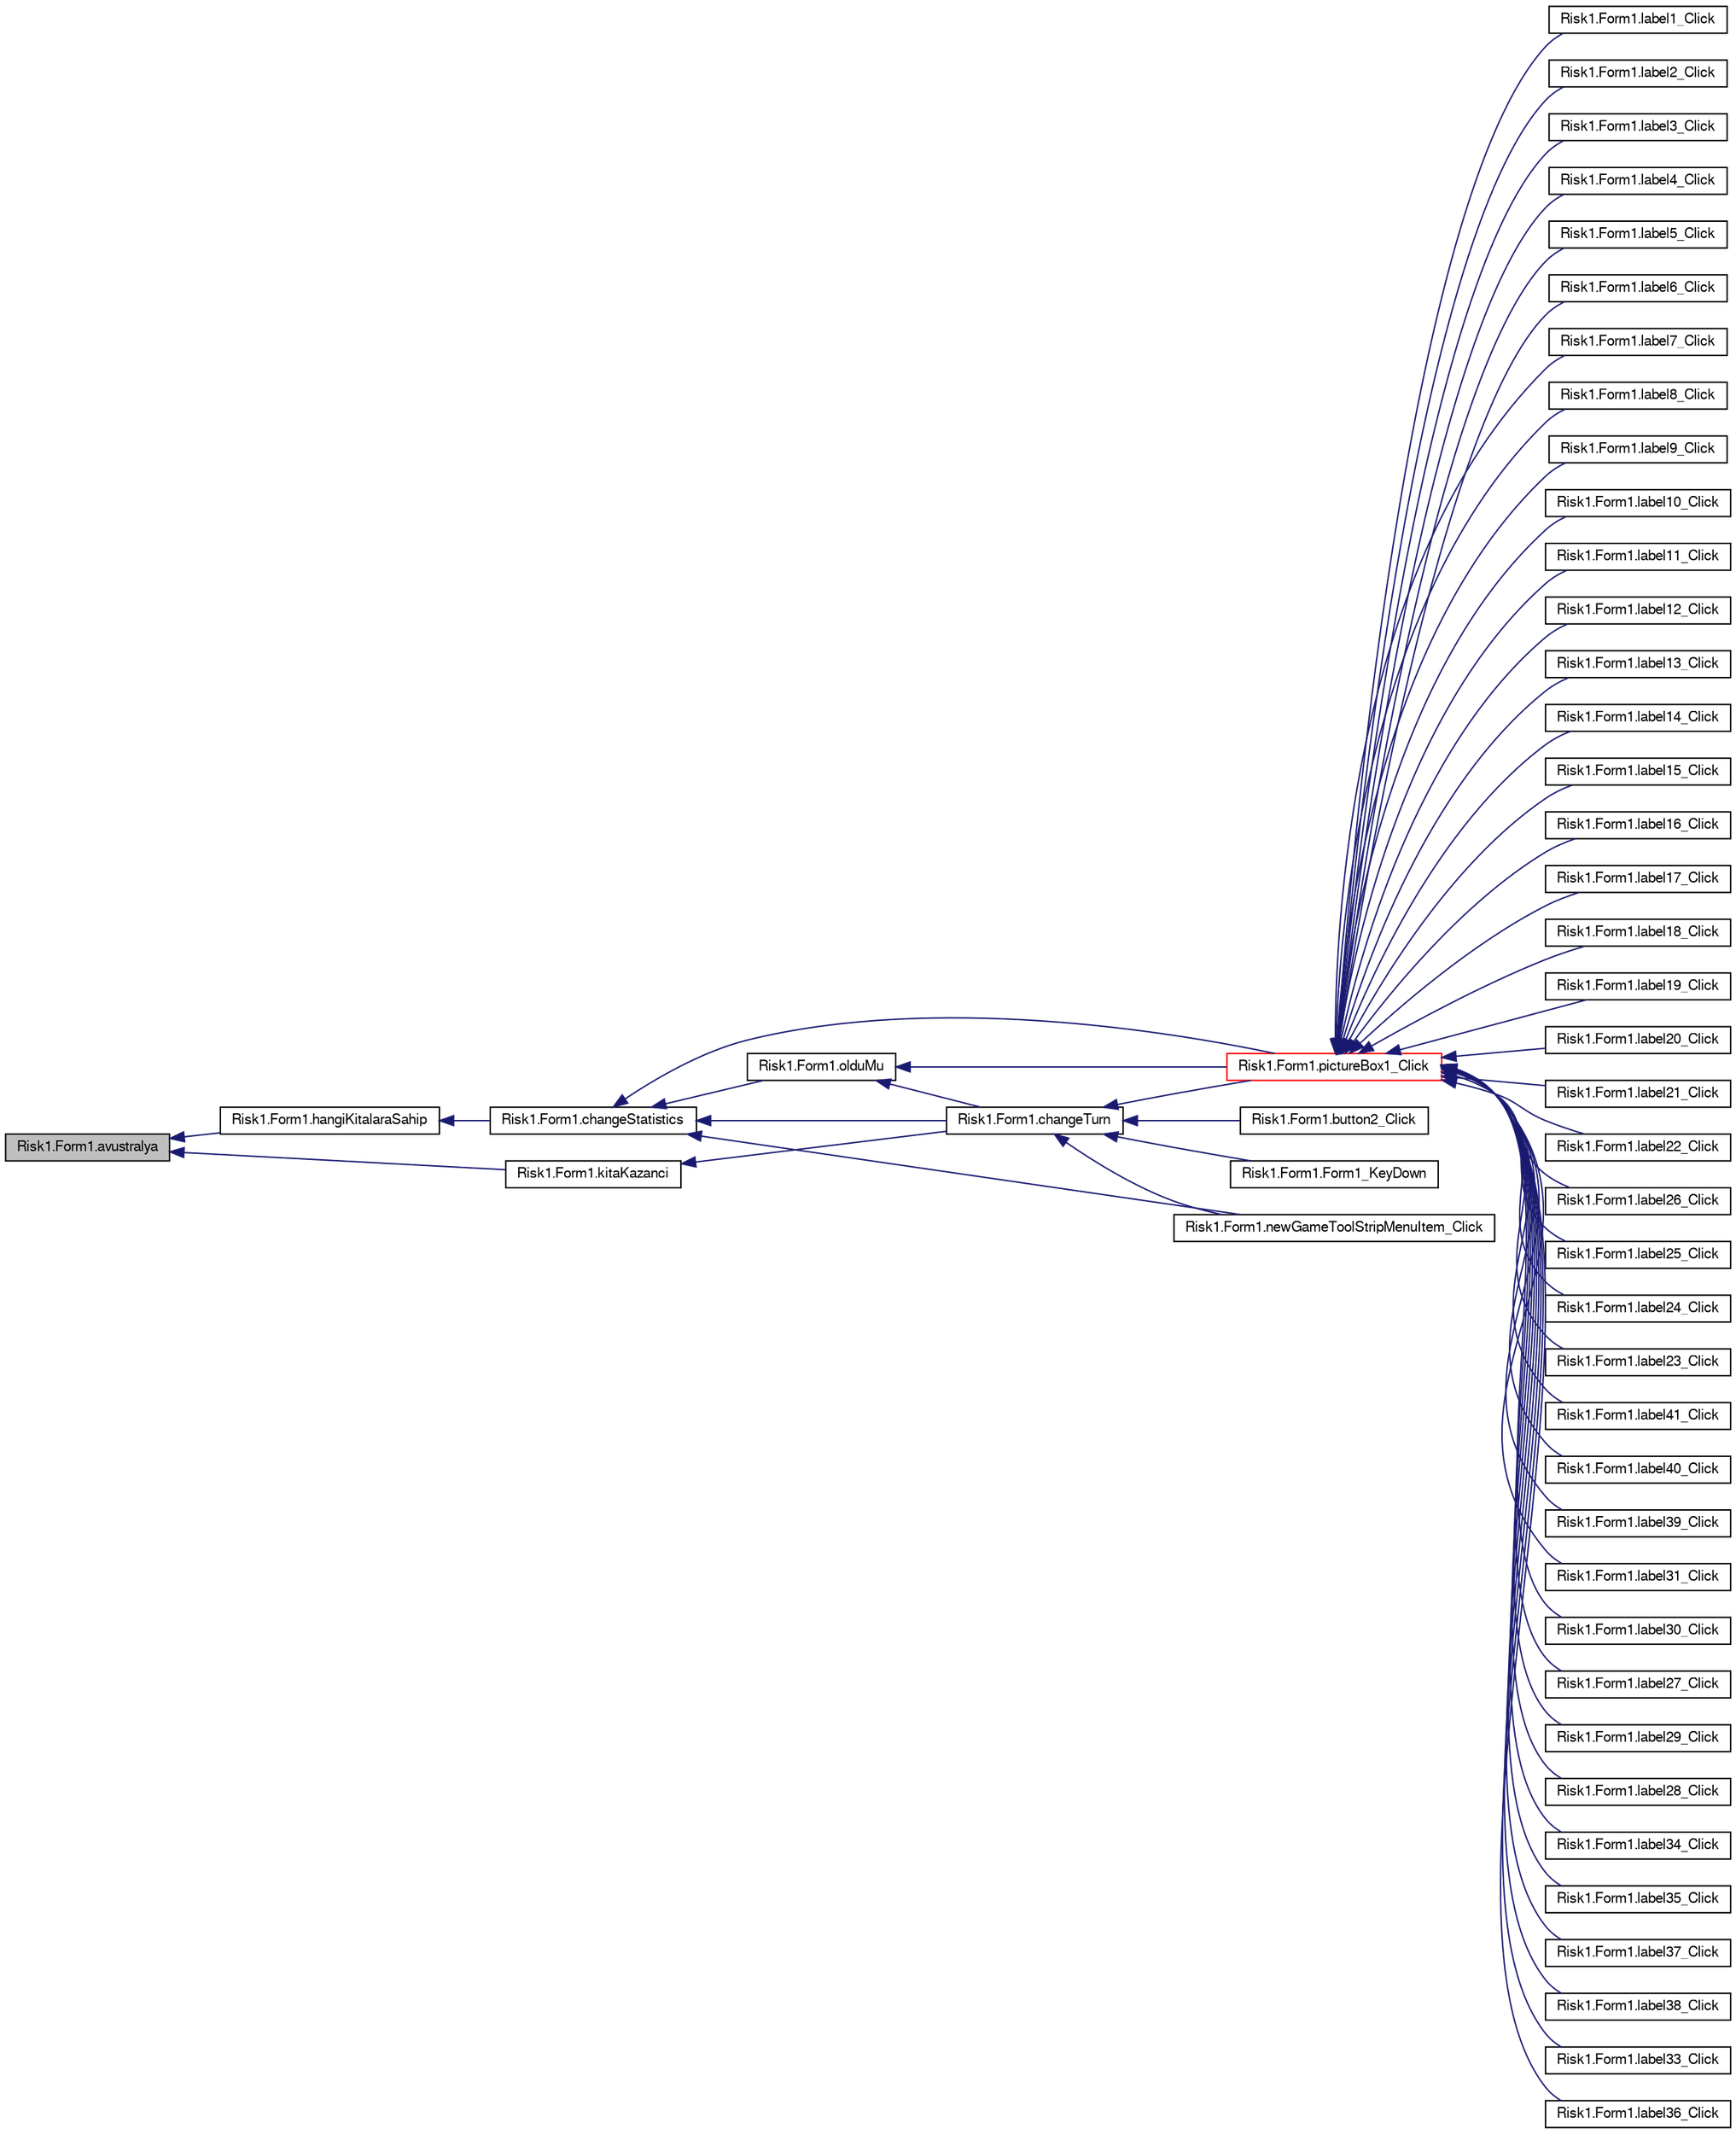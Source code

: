 digraph G
{
  bgcolor="transparent";
  edge [fontname="FreeSans",fontsize="10",labelfontname="FreeSans",labelfontsize="10"];
  node [fontname="FreeSans",fontsize="10",shape=record];
  rankdir="LR";
  Node1 [label="Risk1.Form1.avustralya",height=0.2,width=0.4,color="black", fillcolor="grey75", style="filled" fontcolor="black"];
  Node1 -> Node2 [dir="back",color="midnightblue",fontsize="10",style="solid",fontname="FreeSans"];
  Node2 [label="Risk1.Form1.hangiKitalaraSahip",height=0.2,width=0.4,color="black",URL="$classRisk1_1_1Form1.html#aad27c5edc2ea6a98809ac2ef30758d14"];
  Node2 -> Node3 [dir="back",color="midnightblue",fontsize="10",style="solid",fontname="FreeSans"];
  Node3 [label="Risk1.Form1.changeStatistics",height=0.2,width=0.4,color="black",URL="$classRisk1_1_1Form1.html#a231cf34d18e80a780b2b00f84f2f7da6"];
  Node3 -> Node4 [dir="back",color="midnightblue",fontsize="10",style="solid",fontname="FreeSans"];
  Node4 [label="Risk1.Form1.pictureBox1_Click",height=0.2,width=0.4,color="red",URL="$classRisk1_1_1Form1.html#aefee05c8e80333207f348827ebd415df"];
  Node4 -> Node5 [dir="back",color="midnightblue",fontsize="10",style="solid",fontname="FreeSans"];
  Node5 [label="Risk1.Form1.label1_Click",height=0.2,width=0.4,color="black",URL="$classRisk1_1_1Form1.html#ae73f7ccd82b88f7c3fdf50ddcf5688da"];
  Node4 -> Node6 [dir="back",color="midnightblue",fontsize="10",style="solid",fontname="FreeSans"];
  Node6 [label="Risk1.Form1.label2_Click",height=0.2,width=0.4,color="black",URL="$classRisk1_1_1Form1.html#ae82c1467328a1716c54815c1fb7d3939"];
  Node4 -> Node7 [dir="back",color="midnightblue",fontsize="10",style="solid",fontname="FreeSans"];
  Node7 [label="Risk1.Form1.label3_Click",height=0.2,width=0.4,color="black",URL="$classRisk1_1_1Form1.html#a20f3bcc7d2e272cf622df760ac2a9059"];
  Node4 -> Node8 [dir="back",color="midnightblue",fontsize="10",style="solid",fontname="FreeSans"];
  Node8 [label="Risk1.Form1.label4_Click",height=0.2,width=0.4,color="black",URL="$classRisk1_1_1Form1.html#ac3693dd82f27dce05709038c5339e78d"];
  Node4 -> Node9 [dir="back",color="midnightblue",fontsize="10",style="solid",fontname="FreeSans"];
  Node9 [label="Risk1.Form1.label5_Click",height=0.2,width=0.4,color="black",URL="$classRisk1_1_1Form1.html#a55b50088d0677c4b02fccc8e9d9b4bb0"];
  Node4 -> Node10 [dir="back",color="midnightblue",fontsize="10",style="solid",fontname="FreeSans"];
  Node10 [label="Risk1.Form1.label6_Click",height=0.2,width=0.4,color="black",URL="$classRisk1_1_1Form1.html#ad84a1a4be41f3a09c1028f0c8b20f9a5"];
  Node4 -> Node11 [dir="back",color="midnightblue",fontsize="10",style="solid",fontname="FreeSans"];
  Node11 [label="Risk1.Form1.label7_Click",height=0.2,width=0.4,color="black",URL="$classRisk1_1_1Form1.html#a49e079f4550e0c62b93c1165143dffe1"];
  Node4 -> Node12 [dir="back",color="midnightblue",fontsize="10",style="solid",fontname="FreeSans"];
  Node12 [label="Risk1.Form1.label8_Click",height=0.2,width=0.4,color="black",URL="$classRisk1_1_1Form1.html#a0807927097c01b8c41b3f3d10669a2cb"];
  Node4 -> Node13 [dir="back",color="midnightblue",fontsize="10",style="solid",fontname="FreeSans"];
  Node13 [label="Risk1.Form1.label9_Click",height=0.2,width=0.4,color="black",URL="$classRisk1_1_1Form1.html#aea07a9f4baca761d43c0d398cfdf40ba"];
  Node4 -> Node14 [dir="back",color="midnightblue",fontsize="10",style="solid",fontname="FreeSans"];
  Node14 [label="Risk1.Form1.label10_Click",height=0.2,width=0.4,color="black",URL="$classRisk1_1_1Form1.html#af62edd64b39c82d60e5e7934f509f4c0"];
  Node4 -> Node15 [dir="back",color="midnightblue",fontsize="10",style="solid",fontname="FreeSans"];
  Node15 [label="Risk1.Form1.label11_Click",height=0.2,width=0.4,color="black",URL="$classRisk1_1_1Form1.html#a3c51e0a20e26cb0118417934cfa56630"];
  Node4 -> Node16 [dir="back",color="midnightblue",fontsize="10",style="solid",fontname="FreeSans"];
  Node16 [label="Risk1.Form1.label12_Click",height=0.2,width=0.4,color="black",URL="$classRisk1_1_1Form1.html#ab8cdaa16812fb918505bbe2a02a652cd"];
  Node4 -> Node17 [dir="back",color="midnightblue",fontsize="10",style="solid",fontname="FreeSans"];
  Node17 [label="Risk1.Form1.label13_Click",height=0.2,width=0.4,color="black",URL="$classRisk1_1_1Form1.html#acad072588e96dcf515f80b5e9f774ac8"];
  Node4 -> Node18 [dir="back",color="midnightblue",fontsize="10",style="solid",fontname="FreeSans"];
  Node18 [label="Risk1.Form1.label14_Click",height=0.2,width=0.4,color="black",URL="$classRisk1_1_1Form1.html#a14fb1beb811e4742bba0678515f61654"];
  Node4 -> Node19 [dir="back",color="midnightblue",fontsize="10",style="solid",fontname="FreeSans"];
  Node19 [label="Risk1.Form1.label15_Click",height=0.2,width=0.4,color="black",URL="$classRisk1_1_1Form1.html#a8e59ec75e47220af2d4aeca5aa347b57"];
  Node4 -> Node20 [dir="back",color="midnightblue",fontsize="10",style="solid",fontname="FreeSans"];
  Node20 [label="Risk1.Form1.label16_Click",height=0.2,width=0.4,color="black",URL="$classRisk1_1_1Form1.html#a66ca6fc642eec49917dd1ab3672a3714"];
  Node4 -> Node21 [dir="back",color="midnightblue",fontsize="10",style="solid",fontname="FreeSans"];
  Node21 [label="Risk1.Form1.label17_Click",height=0.2,width=0.4,color="black",URL="$classRisk1_1_1Form1.html#a25429bb10992d4457d5f4ad2e60083d0"];
  Node4 -> Node22 [dir="back",color="midnightblue",fontsize="10",style="solid",fontname="FreeSans"];
  Node22 [label="Risk1.Form1.label18_Click",height=0.2,width=0.4,color="black",URL="$classRisk1_1_1Form1.html#a08b02c827fd1f992778ff1d11426d757"];
  Node4 -> Node23 [dir="back",color="midnightblue",fontsize="10",style="solid",fontname="FreeSans"];
  Node23 [label="Risk1.Form1.label19_Click",height=0.2,width=0.4,color="black",URL="$classRisk1_1_1Form1.html#a26f04a861dd60ef610793e25af49af53"];
  Node4 -> Node24 [dir="back",color="midnightblue",fontsize="10",style="solid",fontname="FreeSans"];
  Node24 [label="Risk1.Form1.label20_Click",height=0.2,width=0.4,color="black",URL="$classRisk1_1_1Form1.html#a22ace169bfaa5b48fe38c7fb757cecc3"];
  Node4 -> Node25 [dir="back",color="midnightblue",fontsize="10",style="solid",fontname="FreeSans"];
  Node25 [label="Risk1.Form1.label21_Click",height=0.2,width=0.4,color="black",URL="$classRisk1_1_1Form1.html#a945f0a2422b22f3f028a9d83d17223cb"];
  Node4 -> Node26 [dir="back",color="midnightblue",fontsize="10",style="solid",fontname="FreeSans"];
  Node26 [label="Risk1.Form1.label22_Click",height=0.2,width=0.4,color="black",URL="$classRisk1_1_1Form1.html#a587cdfc4bec32537f5e25525292a825c"];
  Node4 -> Node27 [dir="back",color="midnightblue",fontsize="10",style="solid",fontname="FreeSans"];
  Node27 [label="Risk1.Form1.label26_Click",height=0.2,width=0.4,color="black",URL="$classRisk1_1_1Form1.html#a0e6324cca432d223d7ee19779f7022a2"];
  Node4 -> Node28 [dir="back",color="midnightblue",fontsize="10",style="solid",fontname="FreeSans"];
  Node28 [label="Risk1.Form1.label25_Click",height=0.2,width=0.4,color="black",URL="$classRisk1_1_1Form1.html#a84032b1821f3bc6598dba28c4ddb6025"];
  Node4 -> Node29 [dir="back",color="midnightblue",fontsize="10",style="solid",fontname="FreeSans"];
  Node29 [label="Risk1.Form1.label24_Click",height=0.2,width=0.4,color="black",URL="$classRisk1_1_1Form1.html#a4ee7655dbf6f1799a827ef94188fe09a"];
  Node4 -> Node30 [dir="back",color="midnightblue",fontsize="10",style="solid",fontname="FreeSans"];
  Node30 [label="Risk1.Form1.label23_Click",height=0.2,width=0.4,color="black",URL="$classRisk1_1_1Form1.html#a9b8a896a37c4dfcb662ff5901256f0d8"];
  Node4 -> Node31 [dir="back",color="midnightblue",fontsize="10",style="solid",fontname="FreeSans"];
  Node31 [label="Risk1.Form1.label41_Click",height=0.2,width=0.4,color="black",URL="$classRisk1_1_1Form1.html#a8e7be8f7cb2235d501513fd1a7ad2fd9"];
  Node4 -> Node32 [dir="back",color="midnightblue",fontsize="10",style="solid",fontname="FreeSans"];
  Node32 [label="Risk1.Form1.label40_Click",height=0.2,width=0.4,color="black",URL="$classRisk1_1_1Form1.html#a7ca841db205af54914c9068d91df89a4"];
  Node4 -> Node33 [dir="back",color="midnightblue",fontsize="10",style="solid",fontname="FreeSans"];
  Node33 [label="Risk1.Form1.label39_Click",height=0.2,width=0.4,color="black",URL="$classRisk1_1_1Form1.html#ad1a3d1afca4a7dbb301c83400cb609ad"];
  Node4 -> Node34 [dir="back",color="midnightblue",fontsize="10",style="solid",fontname="FreeSans"];
  Node34 [label="Risk1.Form1.label31_Click",height=0.2,width=0.4,color="black",URL="$classRisk1_1_1Form1.html#a1b6d0068123a171108f437117a9462a1"];
  Node4 -> Node35 [dir="back",color="midnightblue",fontsize="10",style="solid",fontname="FreeSans"];
  Node35 [label="Risk1.Form1.label30_Click",height=0.2,width=0.4,color="black",URL="$classRisk1_1_1Form1.html#aef8c55820e59f8166c12cc4c3da764a4"];
  Node4 -> Node36 [dir="back",color="midnightblue",fontsize="10",style="solid",fontname="FreeSans"];
  Node36 [label="Risk1.Form1.label27_Click",height=0.2,width=0.4,color="black",URL="$classRisk1_1_1Form1.html#ae33a3f0f210a3f1a1ff2f7fd9489120f"];
  Node4 -> Node37 [dir="back",color="midnightblue",fontsize="10",style="solid",fontname="FreeSans"];
  Node37 [label="Risk1.Form1.label29_Click",height=0.2,width=0.4,color="black",URL="$classRisk1_1_1Form1.html#aab3814365d52f98f4c5d2450e8a27f46"];
  Node4 -> Node38 [dir="back",color="midnightblue",fontsize="10",style="solid",fontname="FreeSans"];
  Node38 [label="Risk1.Form1.label28_Click",height=0.2,width=0.4,color="black",URL="$classRisk1_1_1Form1.html#a2a31962ac6a4966466dc42c36d8430ec"];
  Node4 -> Node39 [dir="back",color="midnightblue",fontsize="10",style="solid",fontname="FreeSans"];
  Node39 [label="Risk1.Form1.label34_Click",height=0.2,width=0.4,color="black",URL="$classRisk1_1_1Form1.html#ac29b2651b3c8be1d0b995605734d968a"];
  Node4 -> Node40 [dir="back",color="midnightblue",fontsize="10",style="solid",fontname="FreeSans"];
  Node40 [label="Risk1.Form1.label35_Click",height=0.2,width=0.4,color="black",URL="$classRisk1_1_1Form1.html#a39871c9f66ad6148a154e2497413554a"];
  Node4 -> Node41 [dir="back",color="midnightblue",fontsize="10",style="solid",fontname="FreeSans"];
  Node41 [label="Risk1.Form1.label37_Click",height=0.2,width=0.4,color="black",URL="$classRisk1_1_1Form1.html#ae3ee521fae5841a59d4aaacabd9f3ad9"];
  Node4 -> Node42 [dir="back",color="midnightblue",fontsize="10",style="solid",fontname="FreeSans"];
  Node42 [label="Risk1.Form1.label38_Click",height=0.2,width=0.4,color="black",URL="$classRisk1_1_1Form1.html#a70f8dbfe95c84e01bf192768f3754db8"];
  Node4 -> Node43 [dir="back",color="midnightblue",fontsize="10",style="solid",fontname="FreeSans"];
  Node43 [label="Risk1.Form1.label33_Click",height=0.2,width=0.4,color="black",URL="$classRisk1_1_1Form1.html#a540eceb6c480fa23fc62be728beab581"];
  Node4 -> Node44 [dir="back",color="midnightblue",fontsize="10",style="solid",fontname="FreeSans"];
  Node44 [label="Risk1.Form1.label36_Click",height=0.2,width=0.4,color="black",URL="$classRisk1_1_1Form1.html#af32effd41501b70fe4706d8c6fd90499"];
  Node3 -> Node45 [dir="back",color="midnightblue",fontsize="10",style="solid",fontname="FreeSans"];
  Node45 [label="Risk1.Form1.changeTurn",height=0.2,width=0.4,color="black",URL="$classRisk1_1_1Form1.html#a018eea4103c89dab9ab61df7f8dd2e78"];
  Node45 -> Node4 [dir="back",color="midnightblue",fontsize="10",style="solid",fontname="FreeSans"];
  Node45 -> Node46 [dir="back",color="midnightblue",fontsize="10",style="solid",fontname="FreeSans"];
  Node46 [label="Risk1.Form1.button2_Click",height=0.2,width=0.4,color="black",URL="$classRisk1_1_1Form1.html#a8f60a4061bbe11ace5f91ddf817ae165"];
  Node45 -> Node47 [dir="back",color="midnightblue",fontsize="10",style="solid",fontname="FreeSans"];
  Node47 [label="Risk1.Form1.newGameToolStripMenuItem_Click",height=0.2,width=0.4,color="black",URL="$classRisk1_1_1Form1.html#a33b0a37450d54eaf9cffa464044b6898"];
  Node45 -> Node48 [dir="back",color="midnightblue",fontsize="10",style="solid",fontname="FreeSans"];
  Node48 [label="Risk1.Form1.Form1_KeyDown",height=0.2,width=0.4,color="black",URL="$classRisk1_1_1Form1.html#a0006073e9cd2c614444af8341e746251"];
  Node3 -> Node49 [dir="back",color="midnightblue",fontsize="10",style="solid",fontname="FreeSans"];
  Node49 [label="Risk1.Form1.olduMu",height=0.2,width=0.4,color="black",URL="$classRisk1_1_1Form1.html#a3ea2efd9ee250aab2d1efdc6368b32a7"];
  Node49 -> Node4 [dir="back",color="midnightblue",fontsize="10",style="solid",fontname="FreeSans"];
  Node49 -> Node45 [dir="back",color="midnightblue",fontsize="10",style="solid",fontname="FreeSans"];
  Node3 -> Node47 [dir="back",color="midnightblue",fontsize="10",style="solid",fontname="FreeSans"];
  Node1 -> Node50 [dir="back",color="midnightblue",fontsize="10",style="solid",fontname="FreeSans"];
  Node50 [label="Risk1.Form1.kitaKazanci",height=0.2,width=0.4,color="black",URL="$classRisk1_1_1Form1.html#a34c0581d500cc7314bd2d8a7f29da524"];
  Node50 -> Node45 [dir="back",color="midnightblue",fontsize="10",style="solid",fontname="FreeSans"];
}
